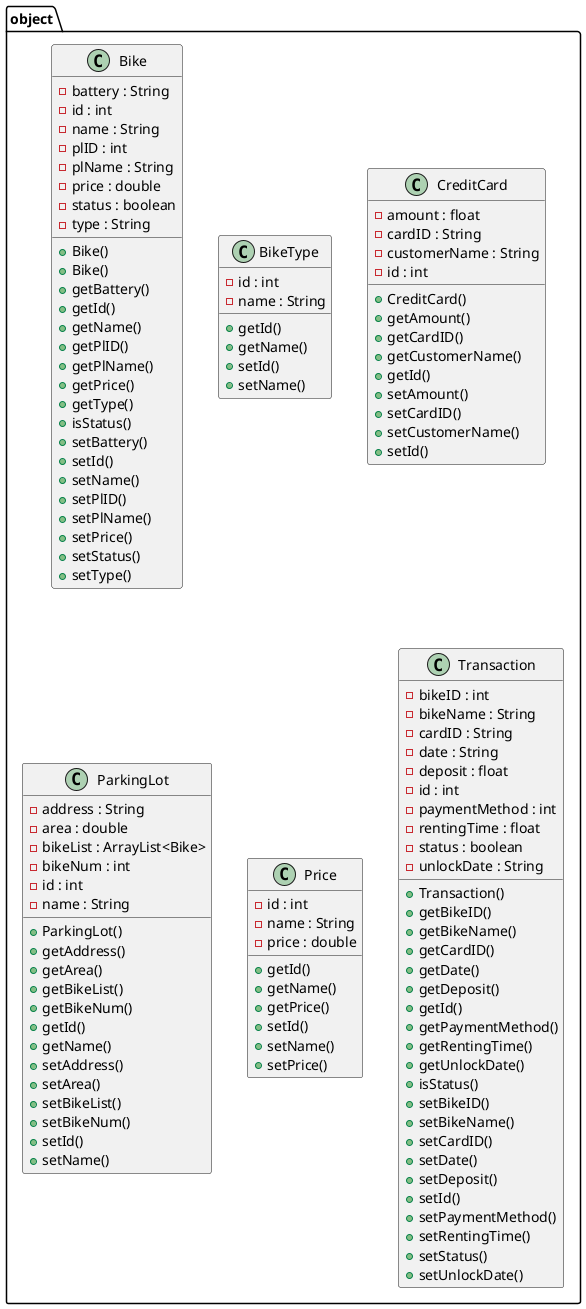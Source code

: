 @startuml



  namespace object {
    class object.Bike {
        - battery : String
        - id : int
        - name : String
        - plID : int
        - plName : String
        - price : double
        - status : boolean
        - type : String
        + Bike()
        + Bike()
        + getBattery()
        + getId()
        + getName()
        + getPlID()
        + getPlName()
        + getPrice()
        + getType()
        + isStatus()
        + setBattery()
        + setId()
        + setName()
        + setPlID()
        + setPlName()
        + setPrice()
        + setStatus()
        + setType()
    }
  }
  

  namespace object {
    class object.BikeType {
        - id : int
        - name : String
        + getId()
        + getName()
        + setId()
        + setName()
    }
  }
  

  namespace object {
    class object.CreditCard {
        - amount : float
        - cardID : String
        - customerName : String
        - id : int
        + CreditCard()
        + getAmount()
        + getCardID()
        + getCustomerName()
        + getId()
        + setAmount()
        + setCardID()
        + setCustomerName()
        + setId()
    }
  }
  

  namespace object {
    class object.ParkingLot {
        - address : String
        - area : double
        - bikeList : ArrayList<Bike>
        - bikeNum : int
        - id : int
        - name : String
        + ParkingLot()
        + getAddress()
        + getArea()
        + getBikeList()
        + getBikeNum()
        + getId()
        + getName()
        + setAddress()
        + setArea()
        + setBikeList()
        + setBikeNum()
        + setId()
        + setName()
    }
  }
  

  namespace object {
    class object.Price {
        - id : int
        - name : String
        - price : double
        + getId()
        + getName()
        + getPrice()
        + setId()
        + setName()
        + setPrice()
    }
  }
  

  namespace object {
    class object.Transaction {
        - bikeID : int
        - bikeName : String
        - cardID : String
        - date : String
        - deposit : float
        - id : int
        - paymentMethod : int
        - rentingTime : float
        - status : boolean
        - unlockDate : String
        + Transaction()
        + getBikeID()
        + getBikeName()
        + getCardID()
        + getDate()
        + getDeposit()
        + getId()
        + getPaymentMethod()
        + getRentingTime()
        + getUnlockDate()
        + isStatus()
        + setBikeID()
        + setBikeName()
        + setCardID()
        + setDate()
        + setDeposit()
        + setId()
        + setPaymentMethod()
        + setRentingTime()
        + setStatus()
        + setUnlockDate()
    }
  }
  




@enduml
